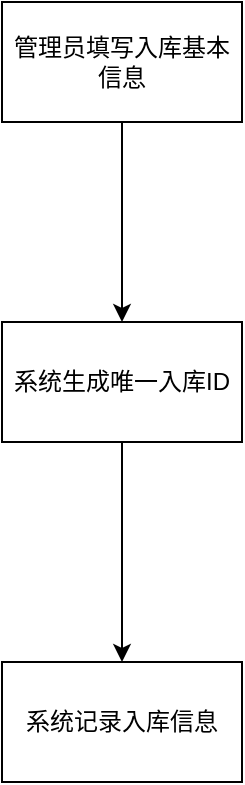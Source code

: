 <mxfile version="24.2.5" type="github">
  <diagram id="C5RBs43oDa-KdzZeNtuy" name="Page-1">
    <mxGraphModel dx="1050" dy="649" grid="1" gridSize="10" guides="1" tooltips="1" connect="1" arrows="1" fold="1" page="1" pageScale="1" pageWidth="827" pageHeight="1169" math="0" shadow="0">
      <root>
        <mxCell id="WIyWlLk6GJQsqaUBKTNV-0" />
        <mxCell id="WIyWlLk6GJQsqaUBKTNV-1" parent="WIyWlLk6GJQsqaUBKTNV-0" />
        <mxCell id="ZkQo-1FoaHLyvaw1QEUx-0" value="管理员填写入库基本信息" style="rounded=0;whiteSpace=wrap;html=1;" parent="WIyWlLk6GJQsqaUBKTNV-1" vertex="1">
          <mxGeometry x="330" y="100" width="120" height="60" as="geometry" />
        </mxCell>
        <mxCell id="ZkQo-1FoaHLyvaw1QEUx-1" value="系统生成唯一入库ID" style="rounded=0;whiteSpace=wrap;html=1;" parent="WIyWlLk6GJQsqaUBKTNV-1" vertex="1">
          <mxGeometry x="330" y="260" width="120" height="60" as="geometry" />
        </mxCell>
        <mxCell id="ZkQo-1FoaHLyvaw1QEUx-2" value="系统记录入库信息" style="rounded=0;whiteSpace=wrap;html=1;" parent="WIyWlLk6GJQsqaUBKTNV-1" vertex="1">
          <mxGeometry x="330" y="430" width="120" height="60" as="geometry" />
        </mxCell>
        <mxCell id="ZkQo-1FoaHLyvaw1QEUx-3" value="" style="endArrow=classic;html=1;rounded=0;" parent="WIyWlLk6GJQsqaUBKTNV-1" source="ZkQo-1FoaHLyvaw1QEUx-0" target="ZkQo-1FoaHLyvaw1QEUx-1" edge="1">
          <mxGeometry width="50" height="50" relative="1" as="geometry">
            <mxPoint x="210" y="390" as="sourcePoint" />
            <mxPoint x="260" y="340" as="targetPoint" />
          </mxGeometry>
        </mxCell>
        <mxCell id="ZkQo-1FoaHLyvaw1QEUx-4" value="" style="endArrow=classic;html=1;rounded=0;" parent="WIyWlLk6GJQsqaUBKTNV-1" source="ZkQo-1FoaHLyvaw1QEUx-1" target="ZkQo-1FoaHLyvaw1QEUx-2" edge="1">
          <mxGeometry width="50" height="50" relative="1" as="geometry">
            <mxPoint x="410" y="290" as="sourcePoint" />
            <mxPoint x="460" y="240" as="targetPoint" />
          </mxGeometry>
        </mxCell>
      </root>
    </mxGraphModel>
  </diagram>
</mxfile>
